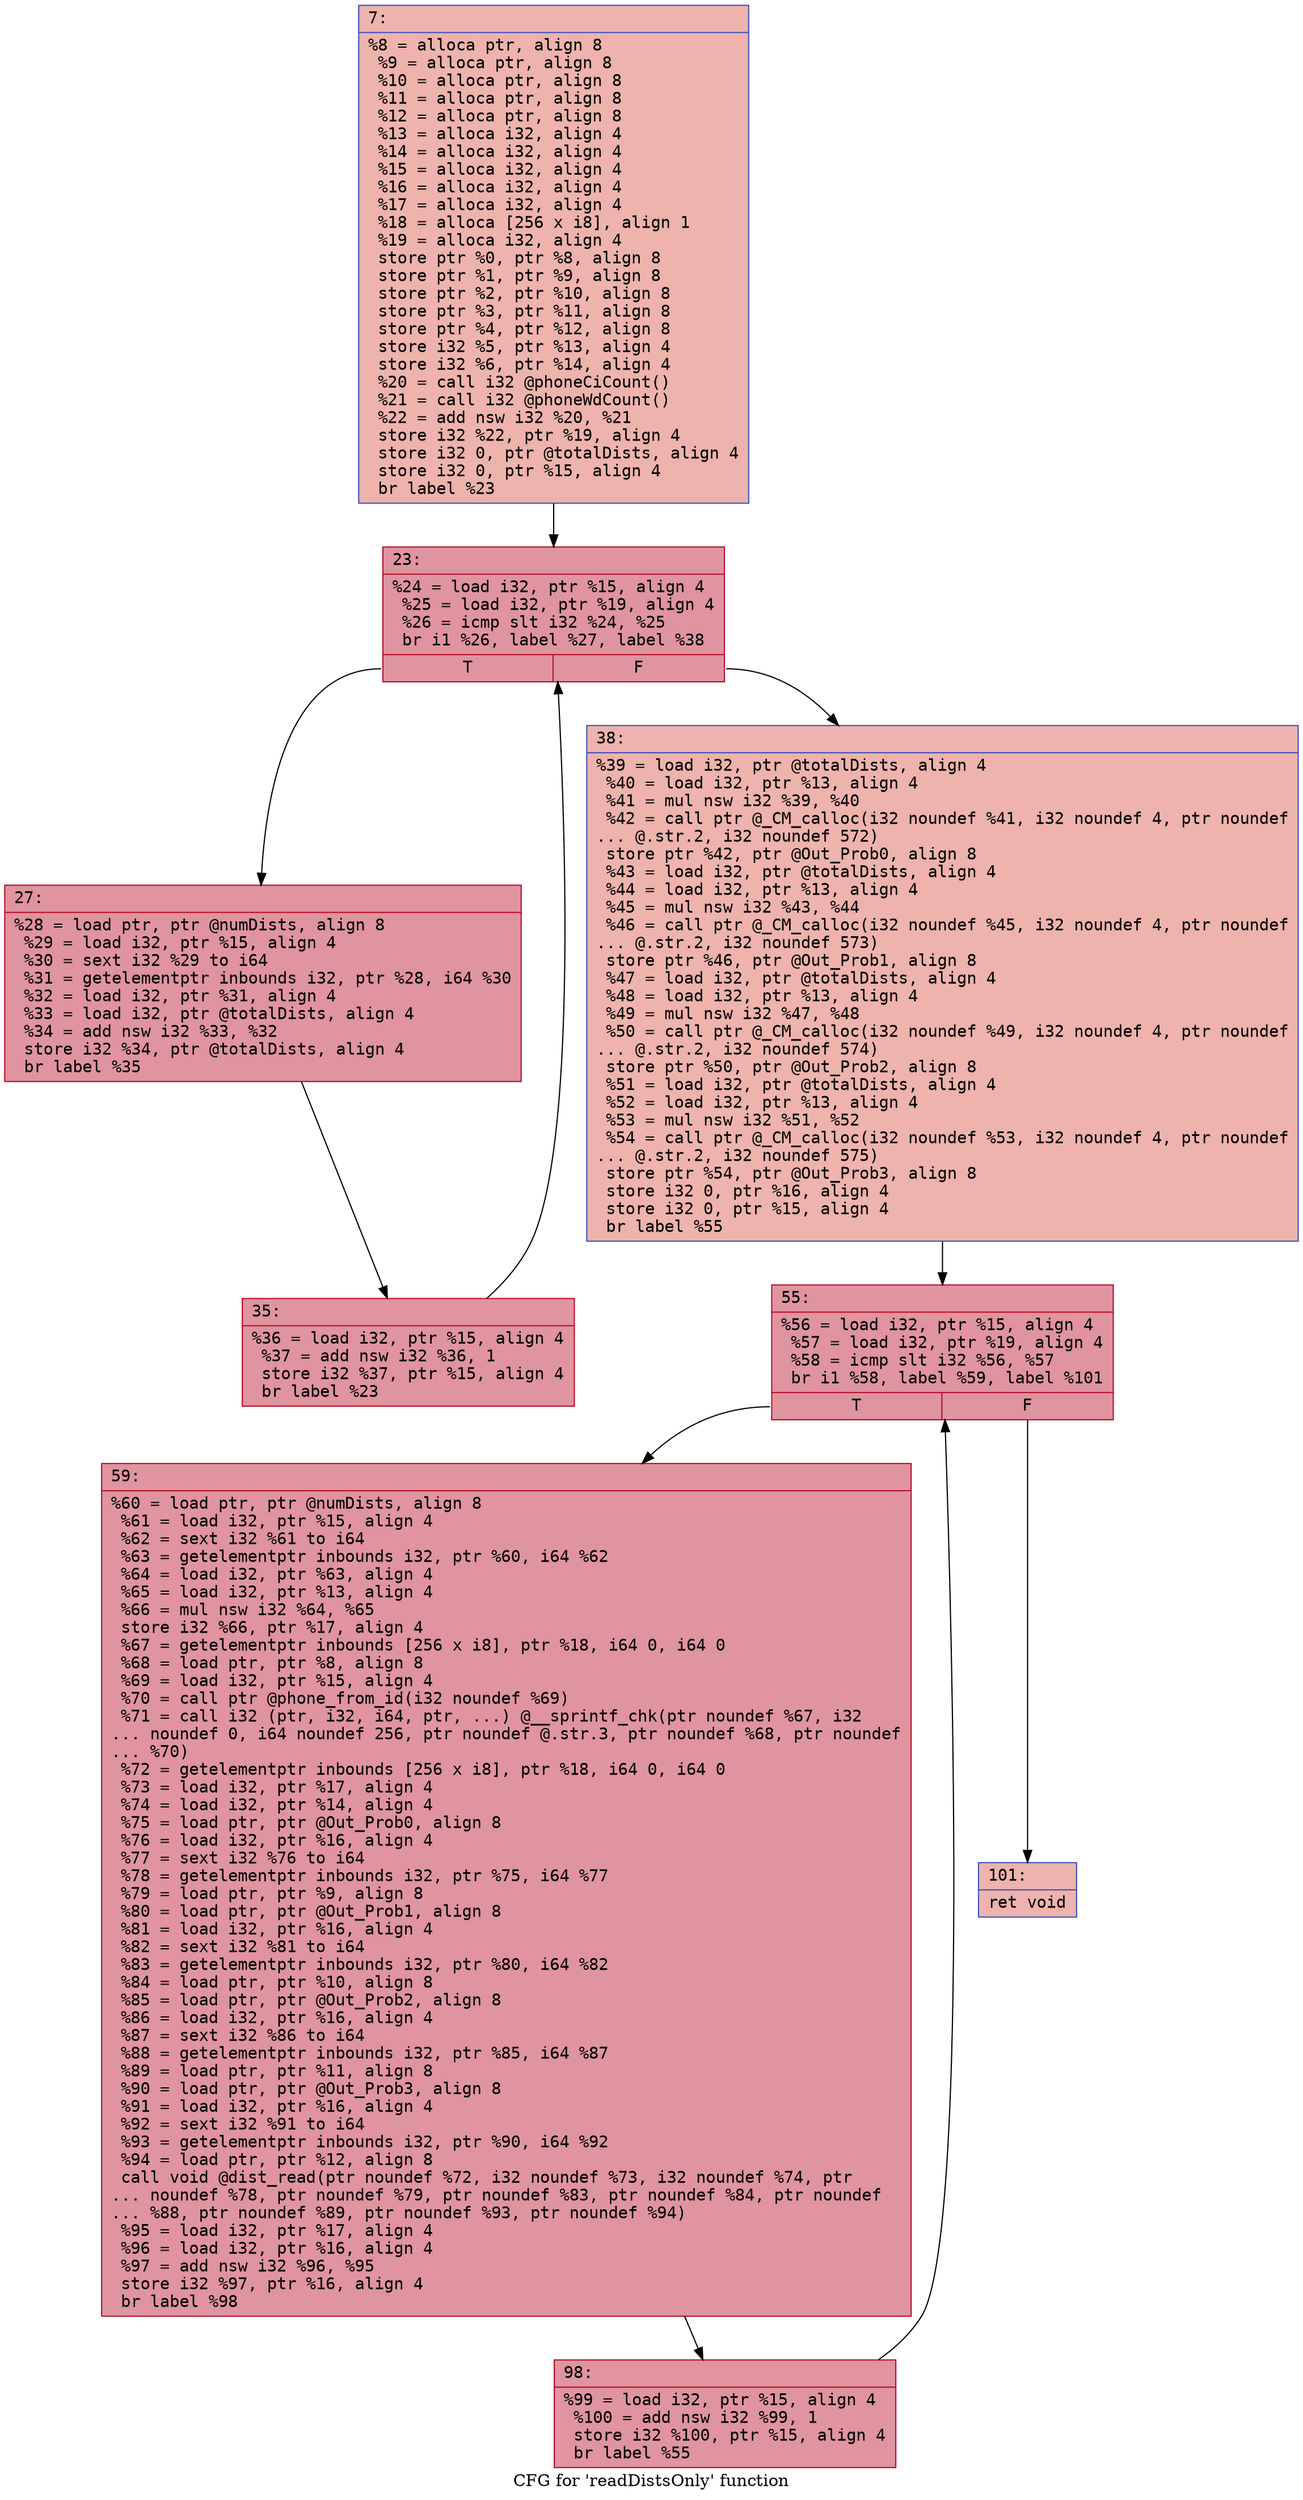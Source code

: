 digraph "CFG for 'readDistsOnly' function" {
	label="CFG for 'readDistsOnly' function";

	Node0x600000ff23a0 [shape=record,color="#3d50c3ff", style=filled, fillcolor="#d6524470" fontname="Courier",label="{7:\l|  %8 = alloca ptr, align 8\l  %9 = alloca ptr, align 8\l  %10 = alloca ptr, align 8\l  %11 = alloca ptr, align 8\l  %12 = alloca ptr, align 8\l  %13 = alloca i32, align 4\l  %14 = alloca i32, align 4\l  %15 = alloca i32, align 4\l  %16 = alloca i32, align 4\l  %17 = alloca i32, align 4\l  %18 = alloca [256 x i8], align 1\l  %19 = alloca i32, align 4\l  store ptr %0, ptr %8, align 8\l  store ptr %1, ptr %9, align 8\l  store ptr %2, ptr %10, align 8\l  store ptr %3, ptr %11, align 8\l  store ptr %4, ptr %12, align 8\l  store i32 %5, ptr %13, align 4\l  store i32 %6, ptr %14, align 4\l  %20 = call i32 @phoneCiCount()\l  %21 = call i32 @phoneWdCount()\l  %22 = add nsw i32 %20, %21\l  store i32 %22, ptr %19, align 4\l  store i32 0, ptr @totalDists, align 4\l  store i32 0, ptr %15, align 4\l  br label %23\l}"];
	Node0x600000ff23a0 -> Node0x600000ff23f0[tooltip="7 -> 23\nProbability 100.00%" ];
	Node0x600000ff23f0 [shape=record,color="#b70d28ff", style=filled, fillcolor="#b70d2870" fontname="Courier",label="{23:\l|  %24 = load i32, ptr %15, align 4\l  %25 = load i32, ptr %19, align 4\l  %26 = icmp slt i32 %24, %25\l  br i1 %26, label %27, label %38\l|{<s0>T|<s1>F}}"];
	Node0x600000ff23f0:s0 -> Node0x600000ff2440[tooltip="23 -> 27\nProbability 96.88%" ];
	Node0x600000ff23f0:s1 -> Node0x600000ff24e0[tooltip="23 -> 38\nProbability 3.12%" ];
	Node0x600000ff2440 [shape=record,color="#b70d28ff", style=filled, fillcolor="#b70d2870" fontname="Courier",label="{27:\l|  %28 = load ptr, ptr @numDists, align 8\l  %29 = load i32, ptr %15, align 4\l  %30 = sext i32 %29 to i64\l  %31 = getelementptr inbounds i32, ptr %28, i64 %30\l  %32 = load i32, ptr %31, align 4\l  %33 = load i32, ptr @totalDists, align 4\l  %34 = add nsw i32 %33, %32\l  store i32 %34, ptr @totalDists, align 4\l  br label %35\l}"];
	Node0x600000ff2440 -> Node0x600000ff2490[tooltip="27 -> 35\nProbability 100.00%" ];
	Node0x600000ff2490 [shape=record,color="#b70d28ff", style=filled, fillcolor="#b70d2870" fontname="Courier",label="{35:\l|  %36 = load i32, ptr %15, align 4\l  %37 = add nsw i32 %36, 1\l  store i32 %37, ptr %15, align 4\l  br label %23\l}"];
	Node0x600000ff2490 -> Node0x600000ff23f0[tooltip="35 -> 23\nProbability 100.00%" ];
	Node0x600000ff24e0 [shape=record,color="#3d50c3ff", style=filled, fillcolor="#d6524470" fontname="Courier",label="{38:\l|  %39 = load i32, ptr @totalDists, align 4\l  %40 = load i32, ptr %13, align 4\l  %41 = mul nsw i32 %39, %40\l  %42 = call ptr @_CM_calloc(i32 noundef %41, i32 noundef 4, ptr noundef\l... @.str.2, i32 noundef 572)\l  store ptr %42, ptr @Out_Prob0, align 8\l  %43 = load i32, ptr @totalDists, align 4\l  %44 = load i32, ptr %13, align 4\l  %45 = mul nsw i32 %43, %44\l  %46 = call ptr @_CM_calloc(i32 noundef %45, i32 noundef 4, ptr noundef\l... @.str.2, i32 noundef 573)\l  store ptr %46, ptr @Out_Prob1, align 8\l  %47 = load i32, ptr @totalDists, align 4\l  %48 = load i32, ptr %13, align 4\l  %49 = mul nsw i32 %47, %48\l  %50 = call ptr @_CM_calloc(i32 noundef %49, i32 noundef 4, ptr noundef\l... @.str.2, i32 noundef 574)\l  store ptr %50, ptr @Out_Prob2, align 8\l  %51 = load i32, ptr @totalDists, align 4\l  %52 = load i32, ptr %13, align 4\l  %53 = mul nsw i32 %51, %52\l  %54 = call ptr @_CM_calloc(i32 noundef %53, i32 noundef 4, ptr noundef\l... @.str.2, i32 noundef 575)\l  store ptr %54, ptr @Out_Prob3, align 8\l  store i32 0, ptr %16, align 4\l  store i32 0, ptr %15, align 4\l  br label %55\l}"];
	Node0x600000ff24e0 -> Node0x600000ff2530[tooltip="38 -> 55\nProbability 100.00%" ];
	Node0x600000ff2530 [shape=record,color="#b70d28ff", style=filled, fillcolor="#b70d2870" fontname="Courier",label="{55:\l|  %56 = load i32, ptr %15, align 4\l  %57 = load i32, ptr %19, align 4\l  %58 = icmp slt i32 %56, %57\l  br i1 %58, label %59, label %101\l|{<s0>T|<s1>F}}"];
	Node0x600000ff2530:s0 -> Node0x600000ff2580[tooltip="55 -> 59\nProbability 96.88%" ];
	Node0x600000ff2530:s1 -> Node0x600000ff2620[tooltip="55 -> 101\nProbability 3.12%" ];
	Node0x600000ff2580 [shape=record,color="#b70d28ff", style=filled, fillcolor="#b70d2870" fontname="Courier",label="{59:\l|  %60 = load ptr, ptr @numDists, align 8\l  %61 = load i32, ptr %15, align 4\l  %62 = sext i32 %61 to i64\l  %63 = getelementptr inbounds i32, ptr %60, i64 %62\l  %64 = load i32, ptr %63, align 4\l  %65 = load i32, ptr %13, align 4\l  %66 = mul nsw i32 %64, %65\l  store i32 %66, ptr %17, align 4\l  %67 = getelementptr inbounds [256 x i8], ptr %18, i64 0, i64 0\l  %68 = load ptr, ptr %8, align 8\l  %69 = load i32, ptr %15, align 4\l  %70 = call ptr @phone_from_id(i32 noundef %69)\l  %71 = call i32 (ptr, i32, i64, ptr, ...) @__sprintf_chk(ptr noundef %67, i32\l... noundef 0, i64 noundef 256, ptr noundef @.str.3, ptr noundef %68, ptr noundef\l... %70)\l  %72 = getelementptr inbounds [256 x i8], ptr %18, i64 0, i64 0\l  %73 = load i32, ptr %17, align 4\l  %74 = load i32, ptr %14, align 4\l  %75 = load ptr, ptr @Out_Prob0, align 8\l  %76 = load i32, ptr %16, align 4\l  %77 = sext i32 %76 to i64\l  %78 = getelementptr inbounds i32, ptr %75, i64 %77\l  %79 = load ptr, ptr %9, align 8\l  %80 = load ptr, ptr @Out_Prob1, align 8\l  %81 = load i32, ptr %16, align 4\l  %82 = sext i32 %81 to i64\l  %83 = getelementptr inbounds i32, ptr %80, i64 %82\l  %84 = load ptr, ptr %10, align 8\l  %85 = load ptr, ptr @Out_Prob2, align 8\l  %86 = load i32, ptr %16, align 4\l  %87 = sext i32 %86 to i64\l  %88 = getelementptr inbounds i32, ptr %85, i64 %87\l  %89 = load ptr, ptr %11, align 8\l  %90 = load ptr, ptr @Out_Prob3, align 8\l  %91 = load i32, ptr %16, align 4\l  %92 = sext i32 %91 to i64\l  %93 = getelementptr inbounds i32, ptr %90, i64 %92\l  %94 = load ptr, ptr %12, align 8\l  call void @dist_read(ptr noundef %72, i32 noundef %73, i32 noundef %74, ptr\l... noundef %78, ptr noundef %79, ptr noundef %83, ptr noundef %84, ptr noundef\l... %88, ptr noundef %89, ptr noundef %93, ptr noundef %94)\l  %95 = load i32, ptr %17, align 4\l  %96 = load i32, ptr %16, align 4\l  %97 = add nsw i32 %96, %95\l  store i32 %97, ptr %16, align 4\l  br label %98\l}"];
	Node0x600000ff2580 -> Node0x600000ff25d0[tooltip="59 -> 98\nProbability 100.00%" ];
	Node0x600000ff25d0 [shape=record,color="#b70d28ff", style=filled, fillcolor="#b70d2870" fontname="Courier",label="{98:\l|  %99 = load i32, ptr %15, align 4\l  %100 = add nsw i32 %99, 1\l  store i32 %100, ptr %15, align 4\l  br label %55\l}"];
	Node0x600000ff25d0 -> Node0x600000ff2530[tooltip="98 -> 55\nProbability 100.00%" ];
	Node0x600000ff2620 [shape=record,color="#3d50c3ff", style=filled, fillcolor="#d6524470" fontname="Courier",label="{101:\l|  ret void\l}"];
}
